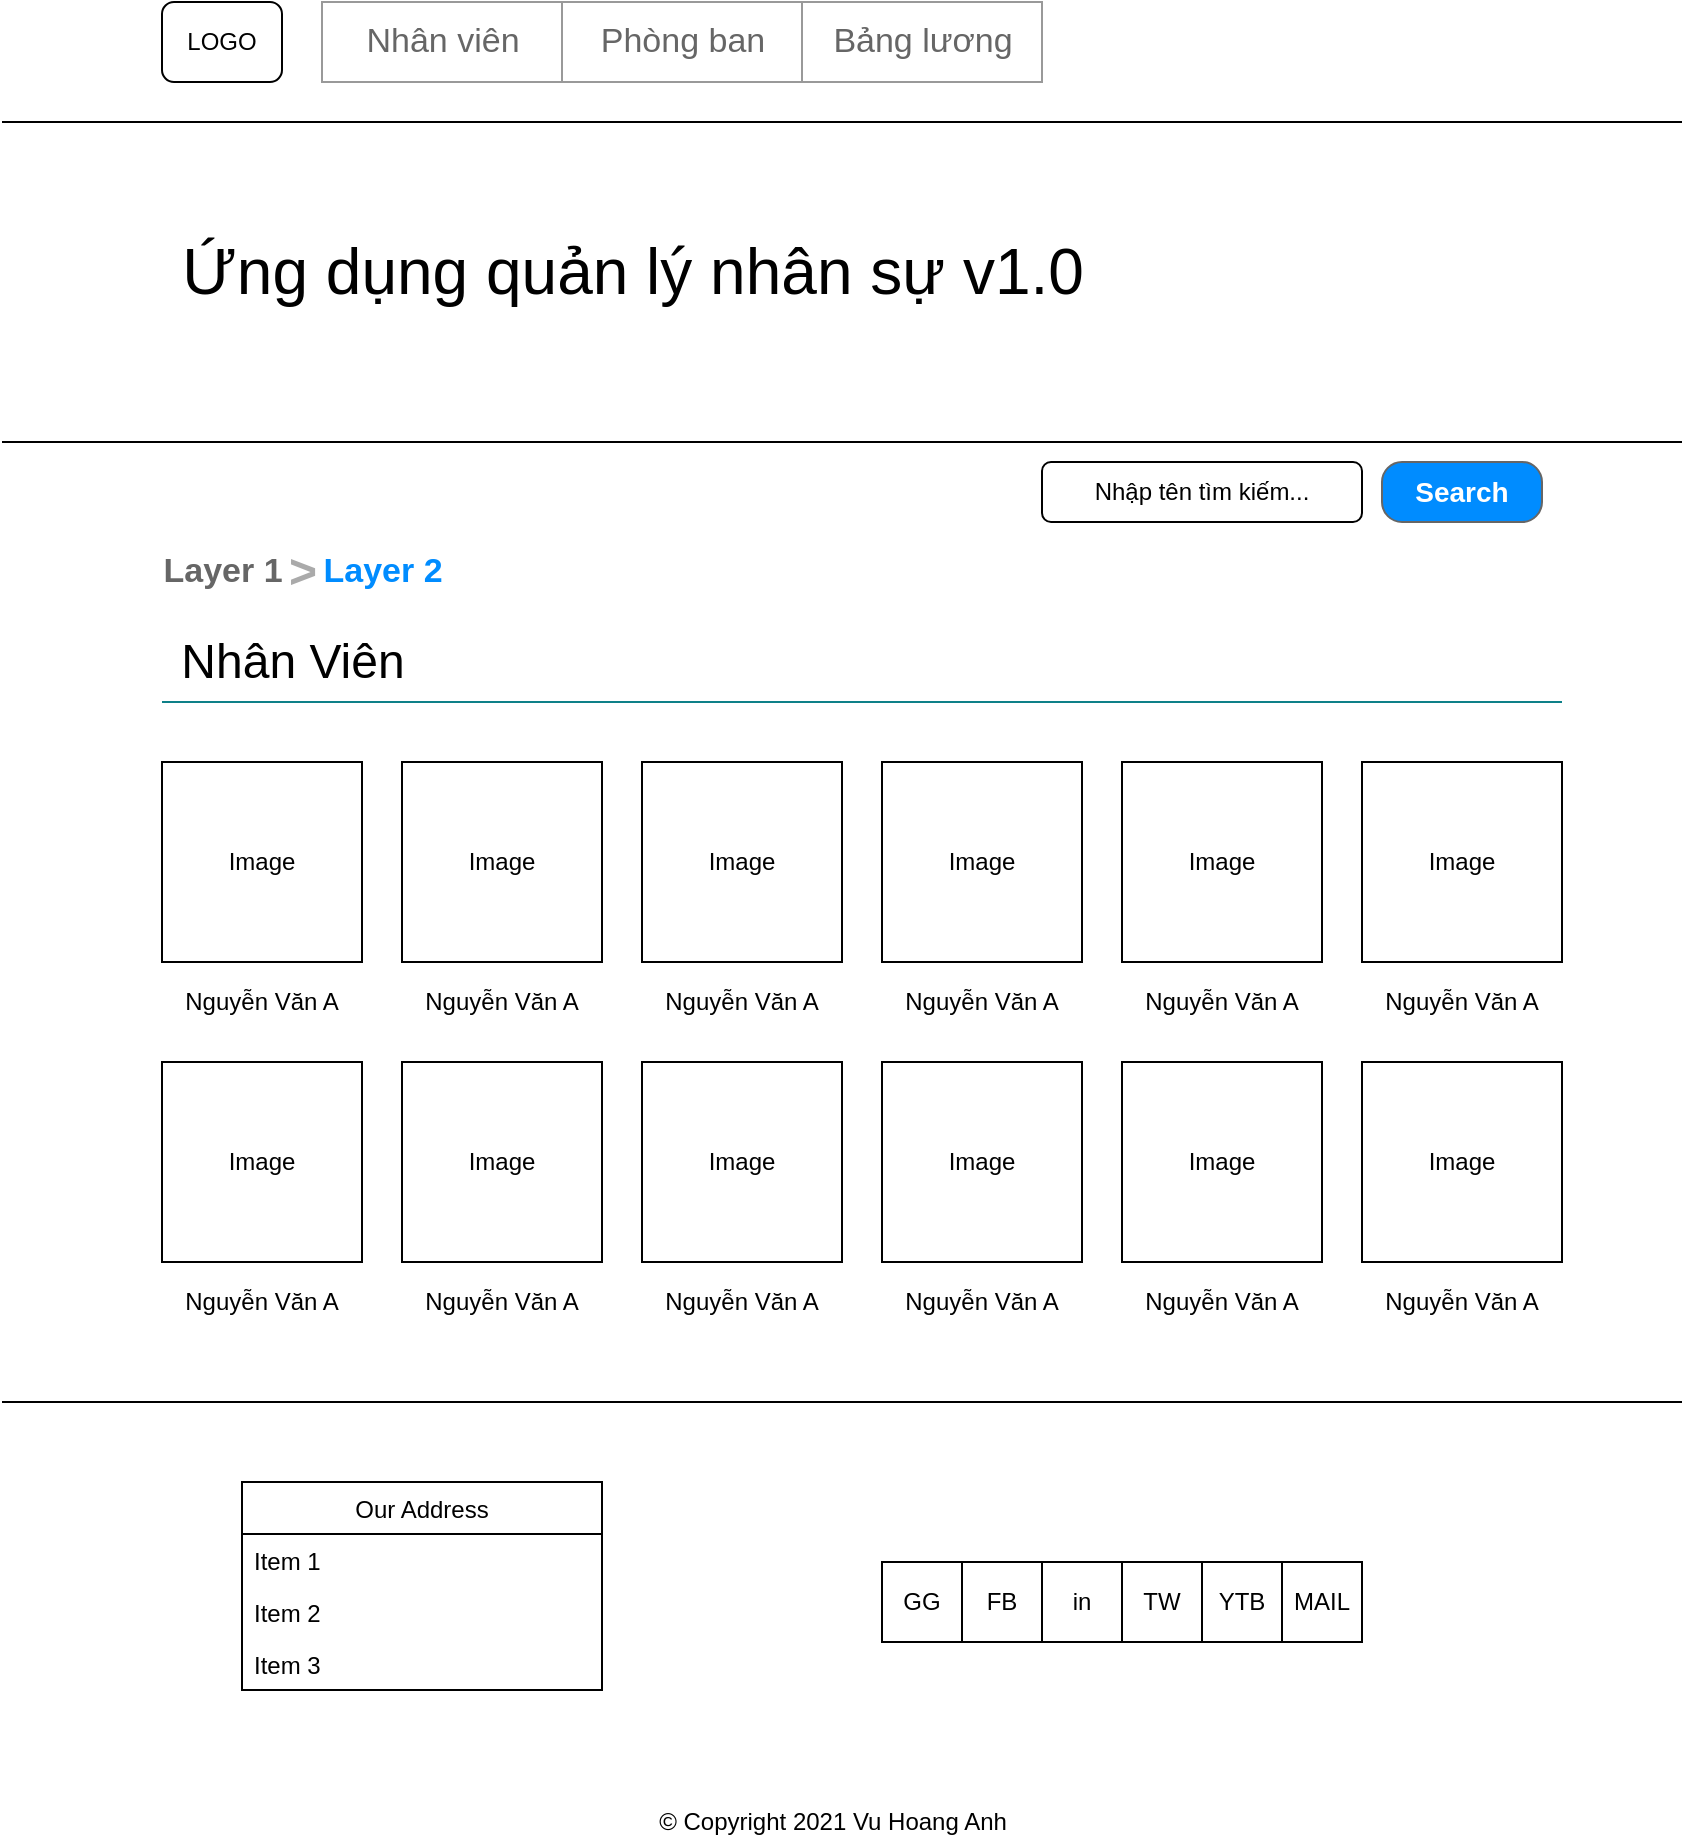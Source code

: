 <mxfile>
    <diagram id="WOcB8-TR4LJUhYoten_6" name="/nhan-vien">
        <mxGraphModel dx="1163" dy="566" grid="1" gridSize="10" guides="1" tooltips="1" connect="1" arrows="1" fold="1" page="1" pageScale="1" pageWidth="850" pageHeight="1100" math="0" shadow="0">
            <root>
                <mxCell id="0"/>
                <mxCell id="1" parent="0"/>
                <mxCell id="2" value="" style="endArrow=none;html=1;" edge="1" parent="1">
                    <mxGeometry width="50" height="50" relative="1" as="geometry">
                        <mxPoint y="80" as="sourcePoint"/>
                        <mxPoint x="840" y="80" as="targetPoint"/>
                    </mxGeometry>
                </mxCell>
                <mxCell id="3" value="LOGO" style="rounded=1;whiteSpace=wrap;html=1;" vertex="1" parent="1">
                    <mxGeometry x="80" y="20" width="60" height="40" as="geometry"/>
                </mxCell>
                <mxCell id="21" value="&lt;span style=&quot;white-space: pre&quot;&gt;&#9;&lt;/span&gt;&lt;span style=&quot;white-space: pre&quot;&gt;&#9;&lt;/span&gt;&lt;span style=&quot;white-space: pre&quot;&gt;&#9;&lt;/span&gt;&lt;span style=&quot;white-space: pre&quot;&gt;&#9;&lt;/span&gt;&lt;span style=&quot;white-space: pre&quot;&gt;&#9;&lt;/span&gt;&lt;span style=&quot;white-space: pre&quot;&gt;&#9;&lt;/span&gt;&lt;span style=&quot;white-space: pre&quot;&gt;&#9;&lt;/span&gt;&lt;span style=&quot;white-space: pre&quot;&gt;&#9;&lt;/span&gt;&lt;span style=&quot;white-space: pre&quot;&gt;&#9;&lt;/span&gt;&lt;span style=&quot;white-space: pre&quot;&gt;&#9;&lt;/span&gt;" style="strokeWidth=1;shadow=0;dashed=0;align=center;html=1;shape=mxgraph.mockup.forms.rrect;rSize=0;strokeColor=#999999;" vertex="1" parent="1">
                    <mxGeometry x="160" y="20" width="360" height="40" as="geometry"/>
                </mxCell>
                <mxCell id="23" value="Nhân viên" style="strokeColor=inherit;fillColor=inherit;gradientColor=inherit;strokeWidth=1;shadow=0;dashed=0;align=center;html=1;shape=mxgraph.mockup.forms.rrect;rSize=0;fontSize=17;fontColor=#666666;" vertex="1" parent="21">
                    <mxGeometry width="120" height="40" as="geometry"/>
                </mxCell>
                <mxCell id="30" value="Phòng ban" style="strokeColor=inherit;fillColor=inherit;gradientColor=inherit;strokeWidth=1;shadow=0;dashed=0;align=center;html=1;shape=mxgraph.mockup.forms.rrect;rSize=0;fontSize=17;fontColor=#666666;" vertex="1" parent="21">
                    <mxGeometry x="120" width="120" height="40" as="geometry"/>
                </mxCell>
                <mxCell id="31" value="Bảng lương" style="strokeColor=inherit;fillColor=inherit;gradientColor=inherit;strokeWidth=1;shadow=0;dashed=0;align=center;html=1;shape=mxgraph.mockup.forms.rrect;rSize=0;fontSize=17;fontColor=#666666;" vertex="1" parent="21">
                    <mxGeometry x="240" width="120" height="40" as="geometry"/>
                </mxCell>
                <mxCell id="32" value="" style="endArrow=none;html=1;" edge="1" parent="1">
                    <mxGeometry width="50" height="50" relative="1" as="geometry">
                        <mxPoint y="240" as="sourcePoint"/>
                        <mxPoint x="840" y="240" as="targetPoint"/>
                    </mxGeometry>
                </mxCell>
                <mxCell id="33" value="&lt;font style=&quot;font-size: 32px&quot;&gt;Ứng dụng quản lý nhân sự v1.0&lt;/font&gt;" style="text;html=1;align=center;verticalAlign=middle;resizable=0;points=[];autosize=1;strokeColor=none;fontSize=32;" vertex="1" parent="1">
                    <mxGeometry x="80" y="135" width="470" height="40" as="geometry"/>
                </mxCell>
                <mxCell id="34" value="Nhập tên tìm kiếm..." style="rounded=1;whiteSpace=wrap;html=1;gradientColor=none;" vertex="1" parent="1">
                    <mxGeometry x="520" y="250" width="160" height="30" as="geometry"/>
                </mxCell>
                <mxCell id="35" value="&lt;font style=&quot;font-size: 14px&quot;&gt;Search&lt;/font&gt;" style="strokeWidth=1;shadow=0;dashed=0;align=center;html=1;shape=mxgraph.mockup.buttons.button;strokeColor=#666666;fontColor=#ffffff;mainText=;buttonStyle=round;fontSize=17;fontStyle=1;fillColor=#008cff;whiteSpace=wrap;" vertex="1" parent="1">
                    <mxGeometry x="690" y="250" width="80" height="30" as="geometry"/>
                </mxCell>
                <mxCell id="60" value="" style="group" vertex="1" connectable="0" parent="1">
                    <mxGeometry x="80" y="290" width="140" height="30" as="geometry"/>
                </mxCell>
                <mxCell id="55" value="Layer 1" style="strokeWidth=1;shadow=0;dashed=0;align=center;html=1;shape=mxgraph.mockup.navigation.anchor;fontSize=17;fontColor=#666666;fontStyle=1;gradientColor=none;" vertex="1" parent="60">
                    <mxGeometry width="60" height="30" as="geometry"/>
                </mxCell>
                <mxCell id="56" value="&gt;" style="strokeWidth=1;shadow=0;dashed=0;align=center;html=1;shape=mxgraph.mockup.navigation.anchor;fontSize=24;fontColor=#aaaaaa;fontStyle=1;gradientColor=none;" vertex="1" parent="60">
                    <mxGeometry x="60" width="20" height="30" as="geometry"/>
                </mxCell>
                <mxCell id="57" value="Layer 2" style="strokeWidth=1;shadow=0;dashed=0;align=center;html=1;shape=mxgraph.mockup.navigation.anchor;fontSize=17;fontColor=#008cff;fontStyle=1;gradientColor=none;" vertex="1" parent="60">
                    <mxGeometry x="80" width="60" height="30" as="geometry"/>
                </mxCell>
                <mxCell id="61" value="&lt;font style=&quot;font-size: 24px&quot;&gt;Nhân Viên&lt;/font&gt;" style="text;html=1;align=center;verticalAlign=middle;resizable=0;points=[];autosize=1;strokeColor=none;" vertex="1" parent="1">
                    <mxGeometry x="80" y="340" width="130" height="20" as="geometry"/>
                </mxCell>
                <mxCell id="62" value="" style="endArrow=none;html=1;fillColor=#b0e3e6;strokeColor=#0e8088;" edge="1" parent="1">
                    <mxGeometry width="50" height="50" relative="1" as="geometry">
                        <mxPoint x="80" y="370" as="sourcePoint"/>
                        <mxPoint x="780" y="370" as="targetPoint"/>
                    </mxGeometry>
                </mxCell>
                <mxCell id="88" value="" style="group" vertex="1" connectable="0" parent="1">
                    <mxGeometry x="80" y="400" width="100" height="130" as="geometry"/>
                </mxCell>
                <mxCell id="63" value="Image" style="rounded=0;whiteSpace=wrap;html=1;gradientColor=none;" vertex="1" parent="88">
                    <mxGeometry width="100" height="100" as="geometry"/>
                </mxCell>
                <mxCell id="75" value="Nguyễn Văn A" style="text;html=1;strokeColor=none;fillColor=none;align=center;verticalAlign=middle;whiteSpace=wrap;rounded=0;" vertex="1" parent="88">
                    <mxGeometry y="110" width="100" height="20" as="geometry"/>
                </mxCell>
                <mxCell id="89" value="" style="group" vertex="1" connectable="0" parent="1">
                    <mxGeometry x="200" y="400" width="100" height="130" as="geometry"/>
                </mxCell>
                <mxCell id="64" value="Image" style="rounded=0;whiteSpace=wrap;html=1;gradientColor=none;" vertex="1" parent="89">
                    <mxGeometry width="100" height="100" as="geometry"/>
                </mxCell>
                <mxCell id="76" value="Nguyễn Văn A" style="text;html=1;strokeColor=none;fillColor=none;align=center;verticalAlign=middle;whiteSpace=wrap;rounded=0;" vertex="1" parent="89">
                    <mxGeometry y="110" width="100" height="20" as="geometry"/>
                </mxCell>
                <mxCell id="90" value="" style="group" vertex="1" connectable="0" parent="1">
                    <mxGeometry x="320" y="400" width="100" height="130" as="geometry"/>
                </mxCell>
                <mxCell id="65" value="&lt;span&gt;Image&lt;/span&gt;" style="rounded=0;whiteSpace=wrap;html=1;gradientColor=none;" vertex="1" parent="90">
                    <mxGeometry width="100" height="100" as="geometry"/>
                </mxCell>
                <mxCell id="77" value="Nguyễn Văn A" style="text;html=1;strokeColor=none;fillColor=none;align=center;verticalAlign=middle;whiteSpace=wrap;rounded=0;" vertex="1" parent="90">
                    <mxGeometry y="110" width="100" height="20" as="geometry"/>
                </mxCell>
                <mxCell id="91" value="" style="group" vertex="1" connectable="0" parent="1">
                    <mxGeometry x="440" y="400" width="100" height="130" as="geometry"/>
                </mxCell>
                <mxCell id="66" value="&lt;span&gt;Image&lt;/span&gt;" style="rounded=0;whiteSpace=wrap;html=1;gradientColor=none;" vertex="1" parent="91">
                    <mxGeometry width="100" height="100" as="geometry"/>
                </mxCell>
                <mxCell id="78" value="Nguyễn Văn A" style="text;html=1;strokeColor=none;fillColor=none;align=center;verticalAlign=middle;whiteSpace=wrap;rounded=0;" vertex="1" parent="91">
                    <mxGeometry y="110" width="100" height="20" as="geometry"/>
                </mxCell>
                <mxCell id="92" value="" style="group" vertex="1" connectable="0" parent="1">
                    <mxGeometry x="560" y="400" width="100" height="130" as="geometry"/>
                </mxCell>
                <mxCell id="67" value="&lt;span&gt;Image&lt;/span&gt;" style="rounded=0;whiteSpace=wrap;html=1;gradientColor=none;" vertex="1" parent="92">
                    <mxGeometry width="100" height="100" as="geometry"/>
                </mxCell>
                <mxCell id="79" value="Nguyễn Văn A" style="text;html=1;strokeColor=none;fillColor=none;align=center;verticalAlign=middle;whiteSpace=wrap;rounded=0;" vertex="1" parent="92">
                    <mxGeometry y="110" width="100" height="20" as="geometry"/>
                </mxCell>
                <mxCell id="93" value="" style="group" vertex="1" connectable="0" parent="1">
                    <mxGeometry x="680" y="400" width="100" height="130" as="geometry"/>
                </mxCell>
                <mxCell id="68" value="&lt;span&gt;Image&lt;/span&gt;" style="rounded=0;whiteSpace=wrap;html=1;gradientColor=none;" vertex="1" parent="93">
                    <mxGeometry width="100" height="100" as="geometry"/>
                </mxCell>
                <mxCell id="80" value="Nguyễn Văn A" style="text;html=1;strokeColor=none;fillColor=none;align=center;verticalAlign=middle;whiteSpace=wrap;rounded=0;" vertex="1" parent="93">
                    <mxGeometry y="110" width="100" height="20" as="geometry"/>
                </mxCell>
                <mxCell id="94" value="" style="group" vertex="1" connectable="0" parent="1">
                    <mxGeometry x="680" y="550" width="100" height="130" as="geometry"/>
                </mxCell>
                <mxCell id="74" value="&lt;span&gt;Image&lt;/span&gt;" style="rounded=0;whiteSpace=wrap;html=1;gradientColor=none;" vertex="1" parent="94">
                    <mxGeometry width="100" height="100" as="geometry"/>
                </mxCell>
                <mxCell id="87" value="Nguyễn Văn A" style="text;html=1;strokeColor=none;fillColor=none;align=center;verticalAlign=middle;whiteSpace=wrap;rounded=0;" vertex="1" parent="94">
                    <mxGeometry y="110" width="100" height="20" as="geometry"/>
                </mxCell>
                <mxCell id="95" value="" style="group" vertex="1" connectable="0" parent="1">
                    <mxGeometry x="560" y="550" width="100" height="130" as="geometry"/>
                </mxCell>
                <mxCell id="73" value="&lt;span&gt;Image&lt;/span&gt;" style="rounded=0;whiteSpace=wrap;html=1;gradientColor=none;" vertex="1" parent="95">
                    <mxGeometry width="100" height="100" as="geometry"/>
                </mxCell>
                <mxCell id="83" value="Nguyễn Văn A" style="text;html=1;strokeColor=none;fillColor=none;align=center;verticalAlign=middle;whiteSpace=wrap;rounded=0;" vertex="1" parent="95">
                    <mxGeometry y="110" width="100" height="20" as="geometry"/>
                </mxCell>
                <mxCell id="96" value="" style="group" vertex="1" connectable="0" parent="1">
                    <mxGeometry x="440" y="550" width="100" height="130" as="geometry"/>
                </mxCell>
                <mxCell id="72" value="&lt;span&gt;Image&lt;/span&gt;" style="rounded=0;whiteSpace=wrap;html=1;gradientColor=none;" vertex="1" parent="96">
                    <mxGeometry width="100" height="100" as="geometry"/>
                </mxCell>
                <mxCell id="85" value="Nguyễn Văn A" style="text;html=1;strokeColor=none;fillColor=none;align=center;verticalAlign=middle;whiteSpace=wrap;rounded=0;" vertex="1" parent="96">
                    <mxGeometry y="110" width="100" height="20" as="geometry"/>
                </mxCell>
                <mxCell id="97" value="" style="group" vertex="1" connectable="0" parent="1">
                    <mxGeometry x="320" y="550" width="100" height="130" as="geometry"/>
                </mxCell>
                <mxCell id="71" value="&lt;span&gt;Image&lt;/span&gt;" style="rounded=0;whiteSpace=wrap;html=1;gradientColor=none;" vertex="1" parent="97">
                    <mxGeometry width="100" height="100" as="geometry"/>
                </mxCell>
                <mxCell id="84" value="Nguyễn Văn A" style="text;html=1;strokeColor=none;fillColor=none;align=center;verticalAlign=middle;whiteSpace=wrap;rounded=0;" vertex="1" parent="97">
                    <mxGeometry y="110" width="100" height="20" as="geometry"/>
                </mxCell>
                <mxCell id="98" value="" style="group" vertex="1" connectable="0" parent="1">
                    <mxGeometry x="200" y="550" width="100" height="130" as="geometry"/>
                </mxCell>
                <mxCell id="70" value="&lt;span&gt;Image&lt;/span&gt;" style="rounded=0;whiteSpace=wrap;html=1;gradientColor=none;" vertex="1" parent="98">
                    <mxGeometry width="100" height="100" as="geometry"/>
                </mxCell>
                <mxCell id="81" value="Nguyễn Văn A" style="text;html=1;strokeColor=none;fillColor=none;align=center;verticalAlign=middle;whiteSpace=wrap;rounded=0;" vertex="1" parent="98">
                    <mxGeometry y="110" width="100" height="20" as="geometry"/>
                </mxCell>
                <mxCell id="100" value="" style="group" vertex="1" connectable="0" parent="1">
                    <mxGeometry x="80" y="550" width="100" height="130" as="geometry"/>
                </mxCell>
                <mxCell id="69" value="&lt;span&gt;Image&lt;/span&gt;" style="rounded=0;whiteSpace=wrap;html=1;gradientColor=none;" vertex="1" parent="100">
                    <mxGeometry width="100" height="100" as="geometry"/>
                </mxCell>
                <mxCell id="82" value="Nguyễn Văn A" style="text;html=1;strokeColor=none;fillColor=none;align=center;verticalAlign=middle;whiteSpace=wrap;rounded=0;" vertex="1" parent="100">
                    <mxGeometry y="110" width="100" height="20" as="geometry"/>
                </mxCell>
                <mxCell id="101" value="" style="endArrow=none;html=1;" edge="1" parent="1">
                    <mxGeometry width="50" height="50" relative="1" as="geometry">
                        <mxPoint y="720" as="sourcePoint"/>
                        <mxPoint x="840" y="720" as="targetPoint"/>
                    </mxGeometry>
                </mxCell>
                <mxCell id="103" value="GG" style="rounded=0;whiteSpace=wrap;html=1;gradientColor=none;" vertex="1" parent="1">
                    <mxGeometry x="440" y="800" width="40" height="40" as="geometry"/>
                </mxCell>
                <mxCell id="105" value="FB" style="rounded=0;whiteSpace=wrap;html=1;gradientColor=none;" vertex="1" parent="1">
                    <mxGeometry x="480" y="800" width="40" height="40" as="geometry"/>
                </mxCell>
                <mxCell id="106" value="in" style="rounded=0;whiteSpace=wrap;html=1;gradientColor=none;" vertex="1" parent="1">
                    <mxGeometry x="520" y="800" width="40" height="40" as="geometry"/>
                </mxCell>
                <mxCell id="107" value="TW" style="rounded=0;whiteSpace=wrap;html=1;gradientColor=none;" vertex="1" parent="1">
                    <mxGeometry x="560" y="800" width="40" height="40" as="geometry"/>
                </mxCell>
                <mxCell id="108" value="YTB" style="rounded=0;whiteSpace=wrap;html=1;gradientColor=none;" vertex="1" parent="1">
                    <mxGeometry x="600" y="800" width="40" height="40" as="geometry"/>
                </mxCell>
                <mxCell id="109" value="MAIL" style="rounded=0;whiteSpace=wrap;html=1;gradientColor=none;" vertex="1" parent="1">
                    <mxGeometry x="640" y="800" width="40" height="40" as="geometry"/>
                </mxCell>
                <mxCell id="110" value="Our Address" style="swimlane;fontStyle=0;childLayout=stackLayout;horizontal=1;startSize=26;horizontalStack=0;resizeParent=1;resizeParentMax=0;resizeLast=0;collapsible=1;marginBottom=0;gradientColor=none;" vertex="1" parent="1">
                    <mxGeometry x="120" y="760" width="180" height="104" as="geometry"/>
                </mxCell>
                <mxCell id="111" value="Item 1" style="text;strokeColor=none;fillColor=none;align=left;verticalAlign=top;spacingLeft=4;spacingRight=4;overflow=hidden;rotatable=0;points=[[0,0.5],[1,0.5]];portConstraint=eastwest;" vertex="1" parent="110">
                    <mxGeometry y="26" width="180" height="26" as="geometry"/>
                </mxCell>
                <mxCell id="112" value="Item 2" style="text;strokeColor=none;fillColor=none;align=left;verticalAlign=top;spacingLeft=4;spacingRight=4;overflow=hidden;rotatable=0;points=[[0,0.5],[1,0.5]];portConstraint=eastwest;" vertex="1" parent="110">
                    <mxGeometry y="52" width="180" height="26" as="geometry"/>
                </mxCell>
                <mxCell id="113" value="Item 3" style="text;strokeColor=none;fillColor=none;align=left;verticalAlign=top;spacingLeft=4;spacingRight=4;overflow=hidden;rotatable=0;points=[[0,0.5],[1,0.5]];portConstraint=eastwest;" vertex="1" parent="110">
                    <mxGeometry y="78" width="180" height="26" as="geometry"/>
                </mxCell>
                <mxCell id="114" value="© Copyright 2021 Vu Hoang Anh" style="text;html=1;align=center;verticalAlign=middle;resizable=0;points=[];autosize=1;strokeColor=none;" vertex="1" parent="1">
                    <mxGeometry x="320" y="920" width="190" height="20" as="geometry"/>
                </mxCell>
            </root>
        </mxGraphModel>
    </diagram>
    <diagram name="/nhan-vien/id" id="tFvoktKFrnjc-3vU87oH">
        <mxGraphModel dx="1163" dy="566" grid="1" gridSize="10" guides="1" tooltips="1" connect="1" arrows="1" fold="1" page="1" pageScale="1" pageWidth="850" pageHeight="1100" math="0" shadow="0">
            <root>
                <mxCell id="fBJCU1KtAhi9RVnzrarU-0"/>
                <mxCell id="fBJCU1KtAhi9RVnzrarU-1" parent="fBJCU1KtAhi9RVnzrarU-0"/>
                <mxCell id="fBJCU1KtAhi9RVnzrarU-2" value="" style="endArrow=none;html=1;" edge="1" parent="fBJCU1KtAhi9RVnzrarU-1">
                    <mxGeometry width="50" height="50" relative="1" as="geometry">
                        <mxPoint y="80" as="sourcePoint"/>
                        <mxPoint x="840" y="80" as="targetPoint"/>
                    </mxGeometry>
                </mxCell>
                <mxCell id="fBJCU1KtAhi9RVnzrarU-3" value="LOGO" style="rounded=1;whiteSpace=wrap;html=1;" vertex="1" parent="fBJCU1KtAhi9RVnzrarU-1">
                    <mxGeometry x="80" y="20" width="60" height="40" as="geometry"/>
                </mxCell>
                <mxCell id="fBJCU1KtAhi9RVnzrarU-4" value="&lt;span style=&quot;white-space: pre&quot;&gt;&#9;&lt;/span&gt;&lt;span style=&quot;white-space: pre&quot;&gt;&#9;&lt;/span&gt;&lt;span style=&quot;white-space: pre&quot;&gt;&#9;&lt;/span&gt;&lt;span style=&quot;white-space: pre&quot;&gt;&#9;&lt;/span&gt;&lt;span style=&quot;white-space: pre&quot;&gt;&#9;&lt;/span&gt;&lt;span style=&quot;white-space: pre&quot;&gt;&#9;&lt;/span&gt;&lt;span style=&quot;white-space: pre&quot;&gt;&#9;&lt;/span&gt;&lt;span style=&quot;white-space: pre&quot;&gt;&#9;&lt;/span&gt;&lt;span style=&quot;white-space: pre&quot;&gt;&#9;&lt;/span&gt;&lt;span style=&quot;white-space: pre&quot;&gt;&#9;&lt;/span&gt;" style="strokeWidth=1;shadow=0;dashed=0;align=center;html=1;shape=mxgraph.mockup.forms.rrect;rSize=0;strokeColor=#999999;" vertex="1" parent="fBJCU1KtAhi9RVnzrarU-1">
                    <mxGeometry x="160" y="20" width="360" height="40" as="geometry"/>
                </mxCell>
                <mxCell id="fBJCU1KtAhi9RVnzrarU-5" value="Nhân viên" style="strokeColor=inherit;fillColor=inherit;gradientColor=inherit;strokeWidth=1;shadow=0;dashed=0;align=center;html=1;shape=mxgraph.mockup.forms.rrect;rSize=0;fontSize=17;fontColor=#666666;" vertex="1" parent="fBJCU1KtAhi9RVnzrarU-4">
                    <mxGeometry width="120" height="40" as="geometry"/>
                </mxCell>
                <mxCell id="fBJCU1KtAhi9RVnzrarU-6" value="Phòng ban" style="strokeColor=inherit;fillColor=inherit;gradientColor=inherit;strokeWidth=1;shadow=0;dashed=0;align=center;html=1;shape=mxgraph.mockup.forms.rrect;rSize=0;fontSize=17;fontColor=#666666;" vertex="1" parent="fBJCU1KtAhi9RVnzrarU-4">
                    <mxGeometry x="120" width="120" height="40" as="geometry"/>
                </mxCell>
                <mxCell id="fBJCU1KtAhi9RVnzrarU-7" value="Bảng lương" style="strokeColor=inherit;fillColor=inherit;gradientColor=inherit;strokeWidth=1;shadow=0;dashed=0;align=center;html=1;shape=mxgraph.mockup.forms.rrect;rSize=0;fontSize=17;fontColor=#666666;" vertex="1" parent="fBJCU1KtAhi9RVnzrarU-4">
                    <mxGeometry x="240" width="120" height="40" as="geometry"/>
                </mxCell>
                <mxCell id="fBJCU1KtAhi9RVnzrarU-8" value="" style="endArrow=none;html=1;" edge="1" parent="fBJCU1KtAhi9RVnzrarU-1">
                    <mxGeometry width="50" height="50" relative="1" as="geometry">
                        <mxPoint y="240" as="sourcePoint"/>
                        <mxPoint x="840" y="240" as="targetPoint"/>
                    </mxGeometry>
                </mxCell>
                <mxCell id="fBJCU1KtAhi9RVnzrarU-9" value="&lt;font style=&quot;font-size: 32px&quot;&gt;Ứng dụng quản lý nhân sự v1.0&lt;/font&gt;" style="text;html=1;align=center;verticalAlign=middle;resizable=0;points=[];autosize=1;strokeColor=none;fontSize=32;" vertex="1" parent="fBJCU1KtAhi9RVnzrarU-1">
                    <mxGeometry x="80" y="135" width="470" height="40" as="geometry"/>
                </mxCell>
                <mxCell id="fBJCU1KtAhi9RVnzrarU-10" value="Nhập tên tìm kiếm..." style="rounded=1;whiteSpace=wrap;html=1;gradientColor=none;" vertex="1" parent="fBJCU1KtAhi9RVnzrarU-1">
                    <mxGeometry x="520" y="250" width="160" height="30" as="geometry"/>
                </mxCell>
                <mxCell id="fBJCU1KtAhi9RVnzrarU-11" value="&lt;font style=&quot;font-size: 14px&quot;&gt;Search&lt;/font&gt;" style="strokeWidth=1;shadow=0;dashed=0;align=center;html=1;shape=mxgraph.mockup.buttons.button;strokeColor=#666666;fontColor=#ffffff;mainText=;buttonStyle=round;fontSize=17;fontStyle=1;fillColor=#008cff;whiteSpace=wrap;" vertex="1" parent="fBJCU1KtAhi9RVnzrarU-1">
                    <mxGeometry x="690" y="250" width="80" height="30" as="geometry"/>
                </mxCell>
                <mxCell id="fBJCU1KtAhi9RVnzrarU-12" value="" style="group" vertex="1" connectable="0" parent="fBJCU1KtAhi9RVnzrarU-1">
                    <mxGeometry x="80" y="290" width="140" height="30" as="geometry"/>
                </mxCell>
                <mxCell id="fBJCU1KtAhi9RVnzrarU-13" value="Layer 2" style="strokeWidth=1;shadow=0;dashed=0;align=center;html=1;shape=mxgraph.mockup.navigation.anchor;fontSize=17;fontColor=#666666;fontStyle=1;gradientColor=none;" vertex="1" parent="fBJCU1KtAhi9RVnzrarU-12">
                    <mxGeometry width="60" height="30" as="geometry"/>
                </mxCell>
                <mxCell id="fBJCU1KtAhi9RVnzrarU-14" value="&gt;" style="strokeWidth=1;shadow=0;dashed=0;align=center;html=1;shape=mxgraph.mockup.navigation.anchor;fontSize=24;fontColor=#aaaaaa;fontStyle=1;gradientColor=none;" vertex="1" parent="fBJCU1KtAhi9RVnzrarU-12">
                    <mxGeometry x="60" width="20" height="30" as="geometry"/>
                </mxCell>
                <mxCell id="fBJCU1KtAhi9RVnzrarU-15" value="Layer 3" style="strokeWidth=1;shadow=0;dashed=0;align=center;html=1;shape=mxgraph.mockup.navigation.anchor;fontSize=17;fontColor=#008cff;fontStyle=1;gradientColor=none;" vertex="1" parent="fBJCU1KtAhi9RVnzrarU-12">
                    <mxGeometry x="80" width="60" height="30" as="geometry"/>
                </mxCell>
                <mxCell id="fBJCU1KtAhi9RVnzrarU-16" value="&lt;font style=&quot;font-size: 24px&quot;&gt;Nhân Viên&lt;/font&gt;" style="text;html=1;align=center;verticalAlign=middle;resizable=0;points=[];autosize=1;strokeColor=none;" vertex="1" parent="fBJCU1KtAhi9RVnzrarU-1">
                    <mxGeometry x="80" y="340" width="130" height="20" as="geometry"/>
                </mxCell>
                <mxCell id="fBJCU1KtAhi9RVnzrarU-17" value="" style="endArrow=none;html=1;fillColor=#b0e3e6;strokeColor=#0e8088;" edge="1" parent="fBJCU1KtAhi9RVnzrarU-1">
                    <mxGeometry width="50" height="50" relative="1" as="geometry">
                        <mxPoint x="80" y="370" as="sourcePoint"/>
                        <mxPoint x="780" y="370" as="targetPoint"/>
                    </mxGeometry>
                </mxCell>
                <mxCell id="fBJCU1KtAhi9RVnzrarU-54" value="" style="endArrow=none;html=1;" edge="1" parent="fBJCU1KtAhi9RVnzrarU-1">
                    <mxGeometry width="50" height="50" relative="1" as="geometry">
                        <mxPoint y="640" as="sourcePoint"/>
                        <mxPoint x="840" y="640" as="targetPoint"/>
                    </mxGeometry>
                </mxCell>
                <mxCell id="fBJCU1KtAhi9RVnzrarU-61" value="Our Address" style="swimlane;fontStyle=0;childLayout=stackLayout;horizontal=1;startSize=26;horizontalStack=0;resizeParent=1;resizeParentMax=0;resizeLast=0;collapsible=1;marginBottom=0;gradientColor=none;" vertex="1" parent="fBJCU1KtAhi9RVnzrarU-1">
                    <mxGeometry x="120" y="680" width="180" height="104" as="geometry"/>
                </mxCell>
                <mxCell id="fBJCU1KtAhi9RVnzrarU-62" value="Item 1" style="text;strokeColor=none;fillColor=none;align=left;verticalAlign=top;spacingLeft=4;spacingRight=4;overflow=hidden;rotatable=0;points=[[0,0.5],[1,0.5]];portConstraint=eastwest;" vertex="1" parent="fBJCU1KtAhi9RVnzrarU-61">
                    <mxGeometry y="26" width="180" height="26" as="geometry"/>
                </mxCell>
                <mxCell id="fBJCU1KtAhi9RVnzrarU-63" value="Item 2" style="text;strokeColor=none;fillColor=none;align=left;verticalAlign=top;spacingLeft=4;spacingRight=4;overflow=hidden;rotatable=0;points=[[0,0.5],[1,0.5]];portConstraint=eastwest;" vertex="1" parent="fBJCU1KtAhi9RVnzrarU-61">
                    <mxGeometry y="52" width="180" height="26" as="geometry"/>
                </mxCell>
                <mxCell id="fBJCU1KtAhi9RVnzrarU-64" value="Item 3" style="text;strokeColor=none;fillColor=none;align=left;verticalAlign=top;spacingLeft=4;spacingRight=4;overflow=hidden;rotatable=0;points=[[0,0.5],[1,0.5]];portConstraint=eastwest;" vertex="1" parent="fBJCU1KtAhi9RVnzrarU-61">
                    <mxGeometry y="78" width="180" height="26" as="geometry"/>
                </mxCell>
                <mxCell id="fBJCU1KtAhi9RVnzrarU-65" value="© Copyright 2021 Vu Hoang Anh" style="text;html=1;align=center;verticalAlign=middle;resizable=0;points=[];autosize=1;strokeColor=none;" vertex="1" parent="fBJCU1KtAhi9RVnzrarU-1">
                    <mxGeometry x="320" y="840" width="190" height="20" as="geometry"/>
                </mxCell>
                <mxCell id="LwFWaS2BknozrztnkcM5-0" value="" style="group" vertex="1" connectable="0" parent="fBJCU1KtAhi9RVnzrarU-1">
                    <mxGeometry x="440" y="720" width="240" height="40" as="geometry"/>
                </mxCell>
                <mxCell id="fBJCU1KtAhi9RVnzrarU-55" value="GG" style="rounded=0;whiteSpace=wrap;html=1;gradientColor=none;" vertex="1" parent="LwFWaS2BknozrztnkcM5-0">
                    <mxGeometry width="40" height="40" as="geometry"/>
                </mxCell>
                <mxCell id="fBJCU1KtAhi9RVnzrarU-56" value="FB" style="rounded=0;whiteSpace=wrap;html=1;gradientColor=none;" vertex="1" parent="LwFWaS2BknozrztnkcM5-0">
                    <mxGeometry x="40" width="40" height="40" as="geometry"/>
                </mxCell>
                <mxCell id="fBJCU1KtAhi9RVnzrarU-57" value="in" style="rounded=0;whiteSpace=wrap;html=1;gradientColor=none;" vertex="1" parent="LwFWaS2BknozrztnkcM5-0">
                    <mxGeometry x="80" width="40" height="40" as="geometry"/>
                </mxCell>
                <mxCell id="fBJCU1KtAhi9RVnzrarU-58" value="TW" style="rounded=0;whiteSpace=wrap;html=1;gradientColor=none;" vertex="1" parent="LwFWaS2BknozrztnkcM5-0">
                    <mxGeometry x="120" width="40" height="40" as="geometry"/>
                </mxCell>
                <mxCell id="fBJCU1KtAhi9RVnzrarU-59" value="YTB" style="rounded=0;whiteSpace=wrap;html=1;gradientColor=none;" vertex="1" parent="LwFWaS2BknozrztnkcM5-0">
                    <mxGeometry x="160" width="40" height="40" as="geometry"/>
                </mxCell>
                <mxCell id="fBJCU1KtAhi9RVnzrarU-60" value="MAIL" style="rounded=0;whiteSpace=wrap;html=1;gradientColor=none;" vertex="1" parent="LwFWaS2BknozrztnkcM5-0">
                    <mxGeometry x="200" width="40" height="40" as="geometry"/>
                </mxCell>
                <mxCell id="xxyf3l_XkmciVYDhmtZq-0" value="IMAGE" style="whiteSpace=wrap;html=1;aspect=fixed;gradientColor=none;" vertex="1" parent="fBJCU1KtAhi9RVnzrarU-1">
                    <mxGeometry x="80" y="400" width="200" height="200" as="geometry"/>
                </mxCell>
                <mxCell id="xxyf3l_XkmciVYDhmtZq-2" value="&lt;font&gt;&lt;font style=&quot;font-size: 20px&quot;&gt;&lt;b&gt;&lt;span style=&quot;white-space: pre&quot;&gt;&#9;&lt;/span&gt;Họ và tên: Nguyễn Văn A&lt;/b&gt;&lt;br&gt;&lt;/font&gt;&lt;span style=&quot;font-size: 18px ; white-space: pre&quot;&gt;&#9;&lt;/span&gt;&lt;span style=&quot;font-size: 18px&quot;&gt;Ngày sinh:&lt;/span&gt;&lt;br&gt;&lt;span style=&quot;font-size: 18px ; white-space: pre&quot;&gt;&#9;&lt;/span&gt;&lt;span style=&quot;font-size: 18px&quot;&gt;Ngày vào công ty:&lt;/span&gt;&lt;br&gt;&lt;span style=&quot;font-size: 18px ; white-space: pre&quot;&gt;&#9;&lt;/span&gt;&lt;span style=&quot;font-size: 18px&quot;&gt;Phòng ban:&lt;/span&gt;&lt;br&gt;&lt;span style=&quot;font-size: 18px ; white-space: pre&quot;&gt;&#9;&lt;/span&gt;&lt;span style=&quot;font-size: 18px&quot;&gt;Số ngày nghỉ còn lại:&lt;/span&gt;&lt;br&gt;&lt;span style=&quot;font-size: 18px ; white-space: pre&quot;&gt;&#9;&lt;/span&gt;&lt;span style=&quot;font-size: 18px&quot;&gt;Số ngày đã làm thêm:&lt;/span&gt;&lt;/font&gt;" style="rounded=0;whiteSpace=wrap;html=1;gradientColor=none;align=left;fontSize=20;" vertex="1" parent="fBJCU1KtAhi9RVnzrarU-1">
                    <mxGeometry x="290" y="400" width="490" height="200" as="geometry"/>
                </mxCell>
            </root>
        </mxGraphModel>
    </diagram>
    <diagram name="/phong-ban" id="gQgYQ2A4urwTkyGHwcc-">
        <mxGraphModel dx="1396" dy="679" grid="1" gridSize="10" guides="1" tooltips="1" connect="1" arrows="1" fold="1" page="1" pageScale="1" pageWidth="850" pageHeight="1100" math="0" shadow="0">
            <root>
                <mxCell id="k9tQHx9mgcvcJnY4w_4m-0"/>
                <mxCell id="k9tQHx9mgcvcJnY4w_4m-1" parent="k9tQHx9mgcvcJnY4w_4m-0"/>
                <mxCell id="k9tQHx9mgcvcJnY4w_4m-2" value="" style="endArrow=none;html=1;" edge="1" parent="k9tQHx9mgcvcJnY4w_4m-1">
                    <mxGeometry width="50" height="50" relative="1" as="geometry">
                        <mxPoint y="80" as="sourcePoint"/>
                        <mxPoint x="840" y="80" as="targetPoint"/>
                    </mxGeometry>
                </mxCell>
                <mxCell id="k9tQHx9mgcvcJnY4w_4m-3" value="LOGO" style="rounded=1;whiteSpace=wrap;html=1;" vertex="1" parent="k9tQHx9mgcvcJnY4w_4m-1">
                    <mxGeometry x="80" y="20" width="60" height="40" as="geometry"/>
                </mxCell>
                <mxCell id="k9tQHx9mgcvcJnY4w_4m-4" value="&lt;span style=&quot;white-space: pre&quot;&gt;&#9;&lt;/span&gt;&lt;span style=&quot;white-space: pre&quot;&gt;&#9;&lt;/span&gt;&lt;span style=&quot;white-space: pre&quot;&gt;&#9;&lt;/span&gt;&lt;span style=&quot;white-space: pre&quot;&gt;&#9;&lt;/span&gt;&lt;span style=&quot;white-space: pre&quot;&gt;&#9;&lt;/span&gt;&lt;span style=&quot;white-space: pre&quot;&gt;&#9;&lt;/span&gt;&lt;span style=&quot;white-space: pre&quot;&gt;&#9;&lt;/span&gt;&lt;span style=&quot;white-space: pre&quot;&gt;&#9;&lt;/span&gt;&lt;span style=&quot;white-space: pre&quot;&gt;&#9;&lt;/span&gt;&lt;span style=&quot;white-space: pre&quot;&gt;&#9;&lt;/span&gt;" style="strokeWidth=1;shadow=0;dashed=0;align=center;html=1;shape=mxgraph.mockup.forms.rrect;rSize=0;strokeColor=#999999;" vertex="1" parent="k9tQHx9mgcvcJnY4w_4m-1">
                    <mxGeometry x="160" y="20" width="360" height="40" as="geometry"/>
                </mxCell>
                <mxCell id="k9tQHx9mgcvcJnY4w_4m-5" value="Nhân viên" style="strokeColor=inherit;fillColor=inherit;gradientColor=inherit;strokeWidth=1;shadow=0;dashed=0;align=center;html=1;shape=mxgraph.mockup.forms.rrect;rSize=0;fontSize=17;fontColor=#666666;" vertex="1" parent="k9tQHx9mgcvcJnY4w_4m-4">
                    <mxGeometry width="120" height="40" as="geometry"/>
                </mxCell>
                <mxCell id="k9tQHx9mgcvcJnY4w_4m-6" value="Phòng ban" style="strokeColor=inherit;fillColor=inherit;gradientColor=inherit;strokeWidth=1;shadow=0;dashed=0;align=center;html=1;shape=mxgraph.mockup.forms.rrect;rSize=0;fontSize=17;fontColor=#666666;" vertex="1" parent="k9tQHx9mgcvcJnY4w_4m-4">
                    <mxGeometry x="120" width="120" height="40" as="geometry"/>
                </mxCell>
                <mxCell id="k9tQHx9mgcvcJnY4w_4m-7" value="Bảng lương" style="strokeColor=inherit;fillColor=inherit;gradientColor=inherit;strokeWidth=1;shadow=0;dashed=0;align=center;html=1;shape=mxgraph.mockup.forms.rrect;rSize=0;fontSize=17;fontColor=#666666;" vertex="1" parent="k9tQHx9mgcvcJnY4w_4m-4">
                    <mxGeometry x="240" width="120" height="40" as="geometry"/>
                </mxCell>
                <mxCell id="k9tQHx9mgcvcJnY4w_4m-8" value="" style="endArrow=none;html=1;" edge="1" parent="k9tQHx9mgcvcJnY4w_4m-1">
                    <mxGeometry width="50" height="50" relative="1" as="geometry">
                        <mxPoint y="240" as="sourcePoint"/>
                        <mxPoint x="840" y="240" as="targetPoint"/>
                    </mxGeometry>
                </mxCell>
                <mxCell id="k9tQHx9mgcvcJnY4w_4m-9" value="&lt;font style=&quot;font-size: 32px&quot;&gt;Ứng dụng quản lý nhân sự v1.0&lt;/font&gt;" style="text;html=1;align=center;verticalAlign=middle;resizable=0;points=[];autosize=1;strokeColor=none;fontSize=32;" vertex="1" parent="k9tQHx9mgcvcJnY4w_4m-1">
                    <mxGeometry x="80" y="135" width="470" height="40" as="geometry"/>
                </mxCell>
                <mxCell id="k9tQHx9mgcvcJnY4w_4m-10" value="Nhập tên tìm kiếm..." style="rounded=1;whiteSpace=wrap;html=1;gradientColor=none;" vertex="1" parent="k9tQHx9mgcvcJnY4w_4m-1">
                    <mxGeometry x="520" y="250" width="160" height="30" as="geometry"/>
                </mxCell>
                <mxCell id="k9tQHx9mgcvcJnY4w_4m-11" value="&lt;font style=&quot;font-size: 14px&quot;&gt;Search&lt;/font&gt;" style="strokeWidth=1;shadow=0;dashed=0;align=center;html=1;shape=mxgraph.mockup.buttons.button;strokeColor=#666666;fontColor=#ffffff;mainText=;buttonStyle=round;fontSize=17;fontStyle=1;fillColor=#008cff;whiteSpace=wrap;" vertex="1" parent="k9tQHx9mgcvcJnY4w_4m-1">
                    <mxGeometry x="690" y="250" width="80" height="30" as="geometry"/>
                </mxCell>
                <mxCell id="k9tQHx9mgcvcJnY4w_4m-18" value="" style="endArrow=none;html=1;" edge="1" parent="k9tQHx9mgcvcJnY4w_4m-1">
                    <mxGeometry width="50" height="50" relative="1" as="geometry">
                        <mxPoint y="640" as="sourcePoint"/>
                        <mxPoint x="840" y="640" as="targetPoint"/>
                    </mxGeometry>
                </mxCell>
                <mxCell id="k9tQHx9mgcvcJnY4w_4m-19" value="Our Address" style="swimlane;fontStyle=0;childLayout=stackLayout;horizontal=1;startSize=26;horizontalStack=0;resizeParent=1;resizeParentMax=0;resizeLast=0;collapsible=1;marginBottom=0;gradientColor=none;" vertex="1" parent="k9tQHx9mgcvcJnY4w_4m-1">
                    <mxGeometry x="120" y="680" width="180" height="104" as="geometry"/>
                </mxCell>
                <mxCell id="k9tQHx9mgcvcJnY4w_4m-20" value="Item 1" style="text;strokeColor=none;fillColor=none;align=left;verticalAlign=top;spacingLeft=4;spacingRight=4;overflow=hidden;rotatable=0;points=[[0,0.5],[1,0.5]];portConstraint=eastwest;" vertex="1" parent="k9tQHx9mgcvcJnY4w_4m-19">
                    <mxGeometry y="26" width="180" height="26" as="geometry"/>
                </mxCell>
                <mxCell id="k9tQHx9mgcvcJnY4w_4m-21" value="Item 2" style="text;strokeColor=none;fillColor=none;align=left;verticalAlign=top;spacingLeft=4;spacingRight=4;overflow=hidden;rotatable=0;points=[[0,0.5],[1,0.5]];portConstraint=eastwest;" vertex="1" parent="k9tQHx9mgcvcJnY4w_4m-19">
                    <mxGeometry y="52" width="180" height="26" as="geometry"/>
                </mxCell>
                <mxCell id="k9tQHx9mgcvcJnY4w_4m-22" value="Item 3" style="text;strokeColor=none;fillColor=none;align=left;verticalAlign=top;spacingLeft=4;spacingRight=4;overflow=hidden;rotatable=0;points=[[0,0.5],[1,0.5]];portConstraint=eastwest;" vertex="1" parent="k9tQHx9mgcvcJnY4w_4m-19">
                    <mxGeometry y="78" width="180" height="26" as="geometry"/>
                </mxCell>
                <mxCell id="k9tQHx9mgcvcJnY4w_4m-23" value="© Copyright 2021 Vu Hoang Anh" style="text;html=1;align=center;verticalAlign=middle;resizable=0;points=[];autosize=1;strokeColor=none;" vertex="1" parent="k9tQHx9mgcvcJnY4w_4m-1">
                    <mxGeometry x="320" y="840" width="190" height="20" as="geometry"/>
                </mxCell>
                <mxCell id="k9tQHx9mgcvcJnY4w_4m-24" value="" style="group" vertex="1" connectable="0" parent="k9tQHx9mgcvcJnY4w_4m-1">
                    <mxGeometry x="440" y="720" width="240" height="40" as="geometry"/>
                </mxCell>
                <mxCell id="k9tQHx9mgcvcJnY4w_4m-25" value="GG" style="rounded=0;whiteSpace=wrap;html=1;gradientColor=none;" vertex="1" parent="k9tQHx9mgcvcJnY4w_4m-24">
                    <mxGeometry width="40" height="40" as="geometry"/>
                </mxCell>
                <mxCell id="k9tQHx9mgcvcJnY4w_4m-26" value="FB" style="rounded=0;whiteSpace=wrap;html=1;gradientColor=none;" vertex="1" parent="k9tQHx9mgcvcJnY4w_4m-24">
                    <mxGeometry x="40" width="40" height="40" as="geometry"/>
                </mxCell>
                <mxCell id="k9tQHx9mgcvcJnY4w_4m-27" value="in" style="rounded=0;whiteSpace=wrap;html=1;gradientColor=none;" vertex="1" parent="k9tQHx9mgcvcJnY4w_4m-24">
                    <mxGeometry x="80" width="40" height="40" as="geometry"/>
                </mxCell>
                <mxCell id="k9tQHx9mgcvcJnY4w_4m-28" value="TW" style="rounded=0;whiteSpace=wrap;html=1;gradientColor=none;" vertex="1" parent="k9tQHx9mgcvcJnY4w_4m-24">
                    <mxGeometry x="120" width="40" height="40" as="geometry"/>
                </mxCell>
                <mxCell id="k9tQHx9mgcvcJnY4w_4m-29" value="YTB" style="rounded=0;whiteSpace=wrap;html=1;gradientColor=none;" vertex="1" parent="k9tQHx9mgcvcJnY4w_4m-24">
                    <mxGeometry x="160" width="40" height="40" as="geometry"/>
                </mxCell>
                <mxCell id="k9tQHx9mgcvcJnY4w_4m-30" value="MAIL" style="rounded=0;whiteSpace=wrap;html=1;gradientColor=none;" vertex="1" parent="k9tQHx9mgcvcJnY4w_4m-24">
                    <mxGeometry x="200" width="40" height="40" as="geometry"/>
                </mxCell>
                <mxCell id="k9tQHx9mgcvcJnY4w_4m-39" value="" style="group" vertex="1" connectable="0" parent="k9tQHx9mgcvcJnY4w_4m-1">
                    <mxGeometry x="85" y="350" width="680" height="200" as="geometry"/>
                </mxCell>
                <mxCell id="k9tQHx9mgcvcJnY4w_4m-33" value="&lt;font&gt;&lt;span style=&quot;font-size: 20px&quot;&gt;Sale&lt;/span&gt;&lt;br&gt;&lt;span style=&quot;font-size: 20px ; white-space: pre&quot;&gt;&#9;&lt;/span&gt;&lt;font style=&quot;font-size: 15px&quot;&gt;Số lượng nhân viên: 1&lt;/font&gt;&lt;/font&gt;" style="rounded=0;whiteSpace=wrap;html=1;gradientColor=none;align=left;" vertex="1" parent="k9tQHx9mgcvcJnY4w_4m-39">
                    <mxGeometry width="200" height="80" as="geometry"/>
                </mxCell>
                <mxCell id="SWaf-0dGjm0A_Fr0gGm1-0" value="&lt;font&gt;&lt;span style=&quot;font-size: 20px&quot;&gt;HR&lt;/span&gt;&lt;br&gt;&lt;span style=&quot;font-size: 20px ; white-space: pre&quot;&gt;&#9;&lt;/span&gt;&lt;font style=&quot;font-size: 15px&quot;&gt;Số lượng nhân viên: 1&lt;/font&gt;&lt;/font&gt;" style="rounded=0;whiteSpace=wrap;html=1;gradientColor=none;align=left;" vertex="1" parent="k9tQHx9mgcvcJnY4w_4m-39">
                    <mxGeometry x="240" width="200" height="80" as="geometry"/>
                </mxCell>
                <mxCell id="SWaf-0dGjm0A_Fr0gGm1-1" value="&lt;font&gt;&lt;span style=&quot;font-size: 20px&quot;&gt;Marketing&lt;/span&gt;&lt;br&gt;&lt;span style=&quot;font-size: 20px ; white-space: pre&quot;&gt;&#9;&lt;/span&gt;&lt;font style=&quot;font-size: 15px&quot;&gt;Số lượng nhân viên: 1&lt;/font&gt;&lt;/font&gt;" style="rounded=0;whiteSpace=wrap;html=1;gradientColor=none;align=left;" vertex="1" parent="k9tQHx9mgcvcJnY4w_4m-39">
                    <mxGeometry x="480" width="200" height="80" as="geometry"/>
                </mxCell>
                <mxCell id="SWaf-0dGjm0A_Fr0gGm1-2" value="&lt;font&gt;&lt;span style=&quot;font-size: 20px&quot;&gt;IT&lt;/span&gt;&lt;br&gt;&lt;span style=&quot;font-size: 20px ; white-space: pre&quot;&gt;&#9;&lt;/span&gt;&lt;font style=&quot;font-size: 15px&quot;&gt;Số lượng nhân viên: 1&lt;/font&gt;&lt;/font&gt;" style="rounded=0;whiteSpace=wrap;html=1;gradientColor=none;align=left;" vertex="1" parent="k9tQHx9mgcvcJnY4w_4m-39">
                    <mxGeometry y="120" width="200" height="80" as="geometry"/>
                </mxCell>
                <mxCell id="SWaf-0dGjm0A_Fr0gGm1-8" value="&lt;font&gt;&lt;span style=&quot;font-size: 20px&quot;&gt;Finance&lt;/span&gt;&lt;br&gt;&lt;span style=&quot;font-size: 20px ; white-space: pre&quot;&gt;&#9;&lt;/span&gt;&lt;font style=&quot;font-size: 15px&quot;&gt;Số lượng nhân viên: 1&lt;/font&gt;&lt;/font&gt;" style="rounded=0;whiteSpace=wrap;html=1;gradientColor=none;align=left;" vertex="1" parent="k9tQHx9mgcvcJnY4w_4m-39">
                    <mxGeometry x="240" y="120" width="200" height="80" as="geometry"/>
                </mxCell>
            </root>
        </mxGraphModel>
    </diagram>
    <diagram name="/bang-luong" id="nB5nC36i5J8LjGCB5LW1">
        <mxGraphModel dx="1396" dy="679" grid="1" gridSize="10" guides="1" tooltips="1" connect="1" arrows="1" fold="1" page="1" pageScale="1" pageWidth="850" pageHeight="1100" math="0" shadow="0">
            <root>
                <mxCell id="XhmPvQIZ5Lel8AvEuP6r-0"/>
                <mxCell id="XhmPvQIZ5Lel8AvEuP6r-1" parent="XhmPvQIZ5Lel8AvEuP6r-0"/>
                <mxCell id="XhmPvQIZ5Lel8AvEuP6r-2" value="" style="endArrow=none;html=1;" edge="1" parent="XhmPvQIZ5Lel8AvEuP6r-1">
                    <mxGeometry width="50" height="50" relative="1" as="geometry">
                        <mxPoint y="80" as="sourcePoint"/>
                        <mxPoint x="840" y="80" as="targetPoint"/>
                    </mxGeometry>
                </mxCell>
                <mxCell id="XhmPvQIZ5Lel8AvEuP6r-3" value="LOGO" style="rounded=1;whiteSpace=wrap;html=1;" vertex="1" parent="XhmPvQIZ5Lel8AvEuP6r-1">
                    <mxGeometry x="80" y="20" width="60" height="40" as="geometry"/>
                </mxCell>
                <mxCell id="XhmPvQIZ5Lel8AvEuP6r-4" value="&lt;span style=&quot;white-space: pre&quot;&gt;&#9;&lt;/span&gt;&lt;span style=&quot;white-space: pre&quot;&gt;&#9;&lt;/span&gt;&lt;span style=&quot;white-space: pre&quot;&gt;&#9;&lt;/span&gt;&lt;span style=&quot;white-space: pre&quot;&gt;&#9;&lt;/span&gt;&lt;span style=&quot;white-space: pre&quot;&gt;&#9;&lt;/span&gt;&lt;span style=&quot;white-space: pre&quot;&gt;&#9;&lt;/span&gt;&lt;span style=&quot;white-space: pre&quot;&gt;&#9;&lt;/span&gt;&lt;span style=&quot;white-space: pre&quot;&gt;&#9;&lt;/span&gt;&lt;span style=&quot;white-space: pre&quot;&gt;&#9;&lt;/span&gt;&lt;span style=&quot;white-space: pre&quot;&gt;&#9;&lt;/span&gt;" style="strokeWidth=1;shadow=0;dashed=0;align=center;html=1;shape=mxgraph.mockup.forms.rrect;rSize=0;strokeColor=#999999;" vertex="1" parent="XhmPvQIZ5Lel8AvEuP6r-1">
                    <mxGeometry x="160" y="20" width="360" height="40" as="geometry"/>
                </mxCell>
                <mxCell id="XhmPvQIZ5Lel8AvEuP6r-5" value="Nhân viên" style="strokeColor=inherit;fillColor=inherit;gradientColor=inherit;strokeWidth=1;shadow=0;dashed=0;align=center;html=1;shape=mxgraph.mockup.forms.rrect;rSize=0;fontSize=17;fontColor=#666666;" vertex="1" parent="XhmPvQIZ5Lel8AvEuP6r-4">
                    <mxGeometry width="120" height="40" as="geometry"/>
                </mxCell>
                <mxCell id="XhmPvQIZ5Lel8AvEuP6r-6" value="Phòng ban" style="strokeColor=inherit;fillColor=inherit;gradientColor=inherit;strokeWidth=1;shadow=0;dashed=0;align=center;html=1;shape=mxgraph.mockup.forms.rrect;rSize=0;fontSize=17;fontColor=#666666;" vertex="1" parent="XhmPvQIZ5Lel8AvEuP6r-4">
                    <mxGeometry x="120" width="120" height="40" as="geometry"/>
                </mxCell>
                <mxCell id="XhmPvQIZ5Lel8AvEuP6r-7" value="Bảng lương" style="strokeColor=inherit;fillColor=inherit;gradientColor=inherit;strokeWidth=1;shadow=0;dashed=0;align=center;html=1;shape=mxgraph.mockup.forms.rrect;rSize=0;fontSize=17;fontColor=#666666;" vertex="1" parent="XhmPvQIZ5Lel8AvEuP6r-4">
                    <mxGeometry x="240" width="120" height="40" as="geometry"/>
                </mxCell>
                <mxCell id="XhmPvQIZ5Lel8AvEuP6r-8" value="" style="endArrow=none;html=1;" edge="1" parent="XhmPvQIZ5Lel8AvEuP6r-1">
                    <mxGeometry width="50" height="50" relative="1" as="geometry">
                        <mxPoint y="240" as="sourcePoint"/>
                        <mxPoint x="840" y="240" as="targetPoint"/>
                    </mxGeometry>
                </mxCell>
                <mxCell id="XhmPvQIZ5Lel8AvEuP6r-9" value="&lt;font style=&quot;font-size: 32px&quot;&gt;Ứng dụng quản lý nhân sự v1.0&lt;/font&gt;" style="text;html=1;align=center;verticalAlign=middle;resizable=0;points=[];autosize=1;strokeColor=none;fontSize=32;" vertex="1" parent="XhmPvQIZ5Lel8AvEuP6r-1">
                    <mxGeometry x="80" y="135" width="470" height="40" as="geometry"/>
                </mxCell>
                <mxCell id="XhmPvQIZ5Lel8AvEuP6r-10" value="Nhập tên tìm kiếm..." style="rounded=1;whiteSpace=wrap;html=1;gradientColor=none;" vertex="1" parent="XhmPvQIZ5Lel8AvEuP6r-1">
                    <mxGeometry x="520" y="250" width="160" height="30" as="geometry"/>
                </mxCell>
                <mxCell id="XhmPvQIZ5Lel8AvEuP6r-11" value="&lt;font style=&quot;font-size: 14px&quot;&gt;Search&lt;/font&gt;" style="strokeWidth=1;shadow=0;dashed=0;align=center;html=1;shape=mxgraph.mockup.buttons.button;strokeColor=#666666;fontColor=#ffffff;mainText=;buttonStyle=round;fontSize=17;fontStyle=1;fillColor=#008cff;whiteSpace=wrap;" vertex="1" parent="XhmPvQIZ5Lel8AvEuP6r-1">
                    <mxGeometry x="690" y="250" width="80" height="30" as="geometry"/>
                </mxCell>
                <mxCell id="XhmPvQIZ5Lel8AvEuP6r-12" value="" style="group" vertex="1" connectable="0" parent="XhmPvQIZ5Lel8AvEuP6r-1">
                    <mxGeometry x="80" y="290" width="200" height="30" as="geometry"/>
                </mxCell>
                <mxCell id="XhmPvQIZ5Lel8AvEuP6r-13" value="Nhân viên" style="strokeWidth=1;shadow=0;dashed=0;align=center;html=1;shape=mxgraph.mockup.navigation.anchor;fontSize=17;fontColor=#666666;fontStyle=1;gradientColor=none;" vertex="1" parent="XhmPvQIZ5Lel8AvEuP6r-12">
                    <mxGeometry width="85.714" height="30" as="geometry"/>
                </mxCell>
                <mxCell id="XhmPvQIZ5Lel8AvEuP6r-14" value="&gt;" style="strokeWidth=1;shadow=0;dashed=0;align=center;html=1;shape=mxgraph.mockup.navigation.anchor;fontSize=24;fontColor=#aaaaaa;fontStyle=1;gradientColor=none;" vertex="1" parent="XhmPvQIZ5Lel8AvEuP6r-12">
                    <mxGeometry x="85.714" width="28.571" height="30" as="geometry"/>
                </mxCell>
                <mxCell id="XhmPvQIZ5Lel8AvEuP6r-15" value="Bảng lương" style="strokeWidth=1;shadow=0;dashed=0;align=center;html=1;shape=mxgraph.mockup.navigation.anchor;fontSize=17;fontColor=#008cff;fontStyle=1;gradientColor=none;" vertex="1" parent="XhmPvQIZ5Lel8AvEuP6r-12">
                    <mxGeometry x="114.286" width="85.714" height="30" as="geometry"/>
                </mxCell>
                <mxCell id="XhmPvQIZ5Lel8AvEuP6r-16" value="&lt;font style=&quot;font-size: 24px&quot;&gt;Bảng Lương&lt;/font&gt;" style="text;html=1;align=center;verticalAlign=middle;resizable=0;points=[];autosize=1;strokeColor=none;" vertex="1" parent="XhmPvQIZ5Lel8AvEuP6r-1">
                    <mxGeometry x="80" y="340" width="150" height="20" as="geometry"/>
                </mxCell>
                <mxCell id="XhmPvQIZ5Lel8AvEuP6r-17" value="" style="endArrow=none;html=1;fillColor=#b0e3e6;strokeColor=#0e8088;" edge="1" parent="XhmPvQIZ5Lel8AvEuP6r-1">
                    <mxGeometry width="50" height="50" relative="1" as="geometry">
                        <mxPoint x="80" y="370" as="sourcePoint"/>
                        <mxPoint x="780" y="370" as="targetPoint"/>
                    </mxGeometry>
                </mxCell>
                <mxCell id="XhmPvQIZ5Lel8AvEuP6r-54" value="" style="endArrow=none;html=1;" edge="1" parent="XhmPvQIZ5Lel8AvEuP6r-1">
                    <mxGeometry width="50" height="50" relative="1" as="geometry">
                        <mxPoint y="720" as="sourcePoint"/>
                        <mxPoint x="840" y="720" as="targetPoint"/>
                    </mxGeometry>
                </mxCell>
                <mxCell id="XhmPvQIZ5Lel8AvEuP6r-55" value="GG" style="rounded=0;whiteSpace=wrap;html=1;gradientColor=none;" vertex="1" parent="XhmPvQIZ5Lel8AvEuP6r-1">
                    <mxGeometry x="440" y="800" width="40" height="40" as="geometry"/>
                </mxCell>
                <mxCell id="XhmPvQIZ5Lel8AvEuP6r-56" value="FB" style="rounded=0;whiteSpace=wrap;html=1;gradientColor=none;" vertex="1" parent="XhmPvQIZ5Lel8AvEuP6r-1">
                    <mxGeometry x="480" y="800" width="40" height="40" as="geometry"/>
                </mxCell>
                <mxCell id="XhmPvQIZ5Lel8AvEuP6r-57" value="in" style="rounded=0;whiteSpace=wrap;html=1;gradientColor=none;" vertex="1" parent="XhmPvQIZ5Lel8AvEuP6r-1">
                    <mxGeometry x="520" y="800" width="40" height="40" as="geometry"/>
                </mxCell>
                <mxCell id="XhmPvQIZ5Lel8AvEuP6r-58" value="TW" style="rounded=0;whiteSpace=wrap;html=1;gradientColor=none;" vertex="1" parent="XhmPvQIZ5Lel8AvEuP6r-1">
                    <mxGeometry x="560" y="800" width="40" height="40" as="geometry"/>
                </mxCell>
                <mxCell id="XhmPvQIZ5Lel8AvEuP6r-59" value="YTB" style="rounded=0;whiteSpace=wrap;html=1;gradientColor=none;" vertex="1" parent="XhmPvQIZ5Lel8AvEuP6r-1">
                    <mxGeometry x="600" y="800" width="40" height="40" as="geometry"/>
                </mxCell>
                <mxCell id="XhmPvQIZ5Lel8AvEuP6r-60" value="MAIL" style="rounded=0;whiteSpace=wrap;html=1;gradientColor=none;" vertex="1" parent="XhmPvQIZ5Lel8AvEuP6r-1">
                    <mxGeometry x="640" y="800" width="40" height="40" as="geometry"/>
                </mxCell>
                <mxCell id="XhmPvQIZ5Lel8AvEuP6r-61" value="Our Address" style="swimlane;fontStyle=0;childLayout=stackLayout;horizontal=1;startSize=26;horizontalStack=0;resizeParent=1;resizeParentMax=0;resizeLast=0;collapsible=1;marginBottom=0;gradientColor=none;" vertex="1" parent="XhmPvQIZ5Lel8AvEuP6r-1">
                    <mxGeometry x="120" y="760" width="180" height="104" as="geometry"/>
                </mxCell>
                <mxCell id="XhmPvQIZ5Lel8AvEuP6r-62" value="Item 1" style="text;strokeColor=none;fillColor=none;align=left;verticalAlign=top;spacingLeft=4;spacingRight=4;overflow=hidden;rotatable=0;points=[[0,0.5],[1,0.5]];portConstraint=eastwest;" vertex="1" parent="XhmPvQIZ5Lel8AvEuP6r-61">
                    <mxGeometry y="26" width="180" height="26" as="geometry"/>
                </mxCell>
                <mxCell id="XhmPvQIZ5Lel8AvEuP6r-63" value="Item 2" style="text;strokeColor=none;fillColor=none;align=left;verticalAlign=top;spacingLeft=4;spacingRight=4;overflow=hidden;rotatable=0;points=[[0,0.5],[1,0.5]];portConstraint=eastwest;" vertex="1" parent="XhmPvQIZ5Lel8AvEuP6r-61">
                    <mxGeometry y="52" width="180" height="26" as="geometry"/>
                </mxCell>
                <mxCell id="XhmPvQIZ5Lel8AvEuP6r-64" value="Item 3" style="text;strokeColor=none;fillColor=none;align=left;verticalAlign=top;spacingLeft=4;spacingRight=4;overflow=hidden;rotatable=0;points=[[0,0.5],[1,0.5]];portConstraint=eastwest;" vertex="1" parent="XhmPvQIZ5Lel8AvEuP6r-61">
                    <mxGeometry y="78" width="180" height="26" as="geometry"/>
                </mxCell>
                <mxCell id="XhmPvQIZ5Lel8AvEuP6r-65" value="© Copyright 2021 Vu Hoang Anh" style="text;html=1;align=center;verticalAlign=middle;resizable=0;points=[];autosize=1;strokeColor=none;" vertex="1" parent="XhmPvQIZ5Lel8AvEuP6r-1">
                    <mxGeometry x="320" y="920" width="190" height="20" as="geometry"/>
                </mxCell>
                <mxCell id="fPPLwF_CkYvQ2USY69X8-7" value="" style="group" vertex="1" connectable="0" parent="XhmPvQIZ5Lel8AvEuP6r-1">
                    <mxGeometry x="90" y="390" width="200" height="140" as="geometry"/>
                </mxCell>
                <mxCell id="fPPLwF_CkYvQ2USY69X8-0" value="&lt;b style=&quot;font-size: 15px&quot;&gt;Nguyễn Văn A&lt;br&gt;&lt;/b&gt;&lt;span style=&quot;white-space: pre&quot;&gt;&#9;&lt;/span&gt;&lt;font style=&quot;font-size: 13px&quot;&gt;Mã Nhân Viên:&amp;nbsp;&lt;br&gt;&lt;span style=&quot;white-space: pre&quot;&gt;&#9;&lt;/span&gt;Hệ số lương:&lt;br&gt;&lt;span style=&quot;white-space: pre&quot;&gt;&#9;&lt;/span&gt;Số giờ làm thêm:&lt;br&gt;&lt;/font&gt;&lt;br&gt;&lt;br&gt;&lt;br&gt;" style="rounded=0;whiteSpace=wrap;html=1;gradientColor=none;align=left;" vertex="1" parent="fPPLwF_CkYvQ2USY69X8-7">
                    <mxGeometry width="200" height="140" as="geometry"/>
                </mxCell>
                <mxCell id="fPPLwF_CkYvQ2USY69X8-6" value="Lương: 4500000" style="rounded=0;whiteSpace=wrap;html=1;gradientColor=none;" vertex="1" parent="fPPLwF_CkYvQ2USY69X8-7">
                    <mxGeometry x="15" y="100" width="170" height="30" as="geometry"/>
                </mxCell>
                <mxCell id="fPPLwF_CkYvQ2USY69X8-8" value="" style="group" vertex="1" connectable="0" parent="XhmPvQIZ5Lel8AvEuP6r-1">
                    <mxGeometry x="325" y="390" width="200" height="140" as="geometry"/>
                </mxCell>
                <mxCell id="fPPLwF_CkYvQ2USY69X8-9" value="&lt;b style=&quot;font-size: 15px&quot;&gt;Nguyễn Văn A&lt;br&gt;&lt;/b&gt;&lt;span style=&quot;white-space: pre&quot;&gt;&#9;&lt;/span&gt;&lt;font style=&quot;font-size: 13px&quot;&gt;Mã Nhân Viên:&amp;nbsp;&lt;br&gt;&lt;span style=&quot;white-space: pre&quot;&gt;&#9;&lt;/span&gt;Hệ số lương:&lt;br&gt;&lt;span style=&quot;white-space: pre&quot;&gt;&#9;&lt;/span&gt;Số giờ làm thêm:&lt;br&gt;&lt;/font&gt;&lt;br&gt;&lt;br&gt;&lt;br&gt;" style="rounded=0;whiteSpace=wrap;html=1;gradientColor=none;align=left;" vertex="1" parent="fPPLwF_CkYvQ2USY69X8-8">
                    <mxGeometry width="200" height="140" as="geometry"/>
                </mxCell>
                <mxCell id="fPPLwF_CkYvQ2USY69X8-10" value="Lương: 4500000" style="rounded=0;whiteSpace=wrap;html=1;gradientColor=none;" vertex="1" parent="fPPLwF_CkYvQ2USY69X8-8">
                    <mxGeometry x="15" y="100" width="170" height="30" as="geometry"/>
                </mxCell>
                <mxCell id="fPPLwF_CkYvQ2USY69X8-11" value="" style="group" vertex="1" connectable="0" parent="XhmPvQIZ5Lel8AvEuP6r-1">
                    <mxGeometry x="560" y="560" width="200" height="140" as="geometry"/>
                </mxCell>
                <mxCell id="fPPLwF_CkYvQ2USY69X8-12" value="&lt;b style=&quot;font-size: 15px&quot;&gt;Nguyễn Văn A&lt;br&gt;&lt;/b&gt;&lt;span style=&quot;white-space: pre&quot;&gt;&#9;&lt;/span&gt;&lt;font style=&quot;font-size: 13px&quot;&gt;Mã Nhân Viên:&amp;nbsp;&lt;br&gt;&lt;span style=&quot;white-space: pre&quot;&gt;&#9;&lt;/span&gt;Hệ số lương:&lt;br&gt;&lt;span style=&quot;white-space: pre&quot;&gt;&#9;&lt;/span&gt;Số giờ làm thêm:&lt;br&gt;&lt;/font&gt;&lt;br&gt;&lt;br&gt;&lt;br&gt;" style="rounded=0;whiteSpace=wrap;html=1;gradientColor=none;align=left;" vertex="1" parent="fPPLwF_CkYvQ2USY69X8-11">
                    <mxGeometry width="200" height="140" as="geometry"/>
                </mxCell>
                <mxCell id="fPPLwF_CkYvQ2USY69X8-13" value="Lương: 4500000" style="rounded=0;whiteSpace=wrap;html=1;gradientColor=none;" vertex="1" parent="fPPLwF_CkYvQ2USY69X8-11">
                    <mxGeometry x="15" y="100" width="170" height="30" as="geometry"/>
                </mxCell>
                <mxCell id="fPPLwF_CkYvQ2USY69X8-14" value="" style="group" vertex="1" connectable="0" parent="XhmPvQIZ5Lel8AvEuP6r-1">
                    <mxGeometry x="560" y="390" width="200" height="140" as="geometry"/>
                </mxCell>
                <mxCell id="fPPLwF_CkYvQ2USY69X8-15" value="&lt;b style=&quot;font-size: 15px&quot;&gt;Nguyễn Văn A&lt;br&gt;&lt;/b&gt;&lt;span style=&quot;white-space: pre&quot;&gt;&#9;&lt;/span&gt;&lt;font style=&quot;font-size: 13px&quot;&gt;Mã Nhân Viên:&amp;nbsp;&lt;br&gt;&lt;span style=&quot;white-space: pre&quot;&gt;&#9;&lt;/span&gt;Hệ số lương:&lt;br&gt;&lt;span style=&quot;white-space: pre&quot;&gt;&#9;&lt;/span&gt;Số giờ làm thêm:&lt;br&gt;&lt;/font&gt;&lt;br&gt;&lt;br&gt;&lt;br&gt;" style="rounded=0;whiteSpace=wrap;html=1;gradientColor=none;align=left;" vertex="1" parent="fPPLwF_CkYvQ2USY69X8-14">
                    <mxGeometry width="200" height="140" as="geometry"/>
                </mxCell>
                <mxCell id="fPPLwF_CkYvQ2USY69X8-16" value="Lương: 4500000" style="rounded=0;whiteSpace=wrap;html=1;gradientColor=none;" vertex="1" parent="fPPLwF_CkYvQ2USY69X8-14">
                    <mxGeometry x="15" y="100" width="170" height="30" as="geometry"/>
                </mxCell>
                <mxCell id="fPPLwF_CkYvQ2USY69X8-18" value="" style="group" vertex="1" connectable="0" parent="XhmPvQIZ5Lel8AvEuP6r-1">
                    <mxGeometry x="325" y="560" width="200" height="140" as="geometry"/>
                </mxCell>
                <mxCell id="fPPLwF_CkYvQ2USY69X8-19" value="&lt;b style=&quot;font-size: 15px&quot;&gt;Nguyễn Văn A&lt;br&gt;&lt;/b&gt;&lt;span style=&quot;white-space: pre&quot;&gt;&#9;&lt;/span&gt;&lt;font style=&quot;font-size: 13px&quot;&gt;Mã Nhân Viên:&amp;nbsp;&lt;br&gt;&lt;span style=&quot;white-space: pre&quot;&gt;&#9;&lt;/span&gt;Hệ số lương:&lt;br&gt;&lt;span style=&quot;white-space: pre&quot;&gt;&#9;&lt;/span&gt;Số giờ làm thêm:&lt;br&gt;&lt;/font&gt;&lt;br&gt;&lt;br&gt;&lt;br&gt;" style="rounded=0;whiteSpace=wrap;html=1;gradientColor=none;align=left;" vertex="1" parent="fPPLwF_CkYvQ2USY69X8-18">
                    <mxGeometry width="200" height="140" as="geometry"/>
                </mxCell>
                <mxCell id="fPPLwF_CkYvQ2USY69X8-20" value="Lương: 4500000" style="rounded=0;whiteSpace=wrap;html=1;gradientColor=none;" vertex="1" parent="fPPLwF_CkYvQ2USY69X8-18">
                    <mxGeometry x="15" y="100" width="170" height="30" as="geometry"/>
                </mxCell>
                <mxCell id="fPPLwF_CkYvQ2USY69X8-22" value="" style="group" vertex="1" connectable="0" parent="XhmPvQIZ5Lel8AvEuP6r-1">
                    <mxGeometry x="90" y="560" width="200" height="140" as="geometry"/>
                </mxCell>
                <mxCell id="fPPLwF_CkYvQ2USY69X8-23" value="&lt;b style=&quot;font-size: 15px&quot;&gt;Nguyễn Văn A&lt;br&gt;&lt;/b&gt;&lt;span style=&quot;white-space: pre&quot;&gt;&#9;&lt;/span&gt;&lt;font style=&quot;font-size: 13px&quot;&gt;Mã Nhân Viên:&amp;nbsp;&lt;br&gt;&lt;span style=&quot;white-space: pre&quot;&gt;&#9;&lt;/span&gt;Hệ số lương:&lt;br&gt;&lt;span style=&quot;white-space: pre&quot;&gt;&#9;&lt;/span&gt;Số giờ làm thêm:&lt;br&gt;&lt;/font&gt;&lt;br&gt;&lt;br&gt;&lt;br&gt;" style="rounded=0;whiteSpace=wrap;html=1;gradientColor=none;align=left;" vertex="1" parent="fPPLwF_CkYvQ2USY69X8-22">
                    <mxGeometry width="200" height="140" as="geometry"/>
                </mxCell>
                <mxCell id="fPPLwF_CkYvQ2USY69X8-24" value="Lương: 4500000" style="rounded=0;whiteSpace=wrap;html=1;gradientColor=none;" vertex="1" parent="fPPLwF_CkYvQ2USY69X8-22">
                    <mxGeometry x="15" y="100" width="170" height="30" as="geometry"/>
                </mxCell>
            </root>
        </mxGraphModel>
    </diagram>
</mxfile>